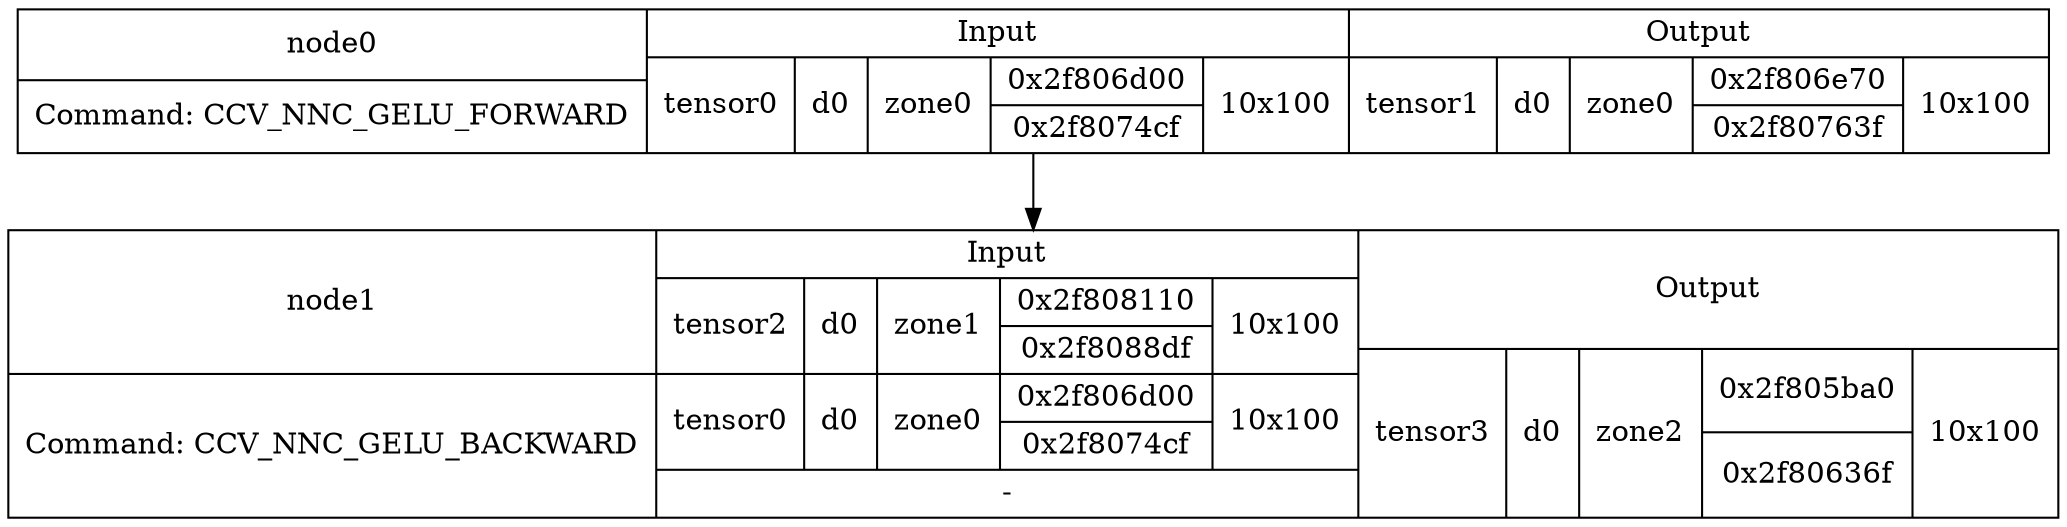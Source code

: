 digraph G {
compound=true;
node0 [shape=record,label="{node0|Command: CCV_NNC_GELU_FORWARD}|{Input|{tensor0|d0|zone0|{0x2f806d00|0x2f8074cf}|10x100}}|{Output|{tensor1|d0|zone0|{0x2f806e70|0x2f80763f}|10x100}}"];
node1 [shape=record,label="{node1|Command: CCV_NNC_GELU_BACKWARD}|{Input|{tensor2|d0|zone1|{0x2f808110|0x2f8088df}|10x100}|{tensor0|d0|zone0|{0x2f806d00|0x2f8074cf}|10x100}|-}|{Output|{tensor3|d0|zone2|{0x2f805ba0|0x2f80636f}|10x100}}"];
node0 -> node1;
}
